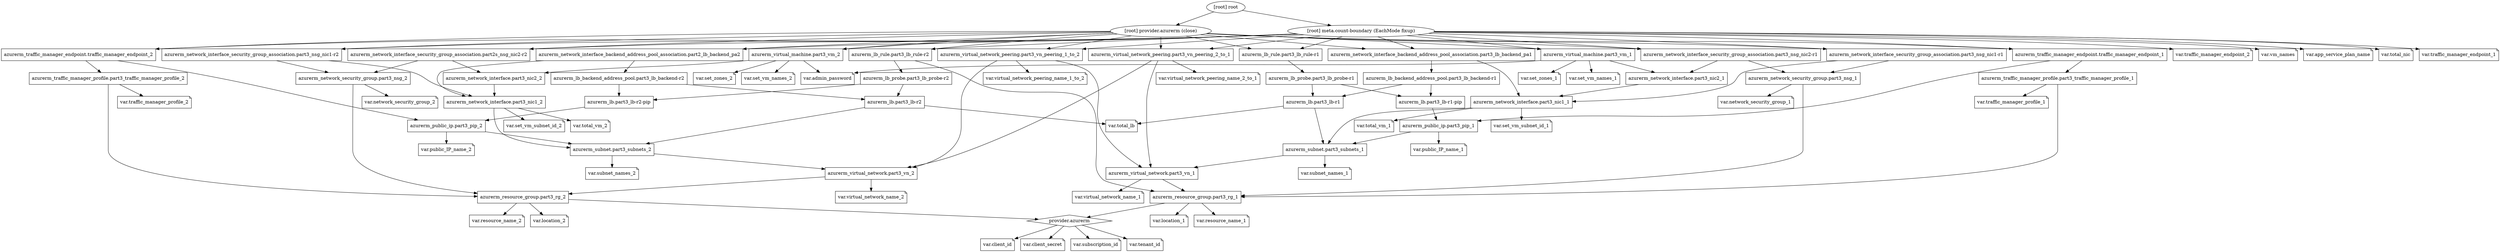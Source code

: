 digraph {
	compound = "true"
	newrank = "true"
	subgraph "root" {
		"[root] azurerm_lb.part3_lb-r1" [label = "azurerm_lb.part3_lb-r1", shape = "box"]
		"[root] azurerm_lb.part3_lb-r1-pip" [label = "azurerm_lb.part3_lb-r1-pip", shape = "box"]
		"[root] azurerm_lb.part3_lb-r2" [label = "azurerm_lb.part3_lb-r2", shape = "box"]
		"[root] azurerm_lb.part3_lb-r2-pip" [label = "azurerm_lb.part3_lb-r2-pip", shape = "box"]
		"[root] azurerm_lb_backend_address_pool.part3_lb_backend-r1" [label = "azurerm_lb_backend_address_pool.part3_lb_backend-r1", shape = "box"]
		"[root] azurerm_lb_backend_address_pool.part3_lb_backend-r2" [label = "azurerm_lb_backend_address_pool.part3_lb_backend-r2", shape = "box"]
		"[root] azurerm_lb_probe.part3_lb_probe-r1" [label = "azurerm_lb_probe.part3_lb_probe-r1", shape = "box"]
		"[root] azurerm_lb_probe.part3_lb_probe-r2" [label = "azurerm_lb_probe.part3_lb_probe-r2", shape = "box"]
		"[root] azurerm_lb_rule.part3_lb_rule-r1" [label = "azurerm_lb_rule.part3_lb_rule-r1", shape = "box"]
		"[root] azurerm_lb_rule.part3_lb_rule-r2" [label = "azurerm_lb_rule.part3_lb_rule-r2", shape = "box"]
		"[root] azurerm_network_interface.part3_nic1_1" [label = "azurerm_network_interface.part3_nic1_1", shape = "box"]
		"[root] azurerm_network_interface.part3_nic1_2" [label = "azurerm_network_interface.part3_nic1_2", shape = "box"]
		"[root] azurerm_network_interface.part3_nic2_1" [label = "azurerm_network_interface.part3_nic2_1", shape = "box"]
		"[root] azurerm_network_interface.part3_nic2_2" [label = "azurerm_network_interface.part3_nic2_2", shape = "box"]
		"[root] azurerm_network_interface_backend_address_pool_association.part2_lb_backend_pa2" [label = "azurerm_network_interface_backend_address_pool_association.part2_lb_backend_pa2", shape = "box"]
		"[root] azurerm_network_interface_backend_address_pool_association.part3_lb_backend_pa1" [label = "azurerm_network_interface_backend_address_pool_association.part3_lb_backend_pa1", shape = "box"]
		"[root] azurerm_network_interface_security_group_association.part2s_nsg_nic2-r2" [label = "azurerm_network_interface_security_group_association.part2s_nsg_nic2-r2", shape = "box"]
		"[root] azurerm_network_interface_security_group_association.part3_nsg_nic1-r1" [label = "azurerm_network_interface_security_group_association.part3_nsg_nic1-r1", shape = "box"]
		"[root] azurerm_network_interface_security_group_association.part3_nsg_nic1-r2" [label = "azurerm_network_interface_security_group_association.part3_nsg_nic1-r2", shape = "box"]
		"[root] azurerm_network_interface_security_group_association.part3_nsg_nic2-r1" [label = "azurerm_network_interface_security_group_association.part3_nsg_nic2-r1", shape = "box"]
		"[root] azurerm_network_security_group.part3_nsg_1" [label = "azurerm_network_security_group.part3_nsg_1", shape = "box"]
		"[root] azurerm_network_security_group.part3_nsg_2" [label = "azurerm_network_security_group.part3_nsg_2", shape = "box"]
		"[root] azurerm_public_ip.part3_pip_1" [label = "azurerm_public_ip.part3_pip_1", shape = "box"]
		"[root] azurerm_public_ip.part3_pip_2" [label = "azurerm_public_ip.part3_pip_2", shape = "box"]
		"[root] azurerm_resource_group.part3_rg_1" [label = "azurerm_resource_group.part3_rg_1", shape = "box"]
		"[root] azurerm_resource_group.part3_rg_2" [label = "azurerm_resource_group.part3_rg_2", shape = "box"]
		"[root] azurerm_subnet.part3_subnets_1" [label = "azurerm_subnet.part3_subnets_1", shape = "box"]
		"[root] azurerm_subnet.part3_subnets_2" [label = "azurerm_subnet.part3_subnets_2", shape = "box"]
		"[root] azurerm_traffic_manager_endpoint.traffic_manager_endpoint_1" [label = "azurerm_traffic_manager_endpoint.traffic_manager_endpoint_1", shape = "box"]
		"[root] azurerm_traffic_manager_endpoint.traffic_manager_endpoint_2" [label = "azurerm_traffic_manager_endpoint.traffic_manager_endpoint_2", shape = "box"]
		"[root] azurerm_traffic_manager_profile.part3_traffic_manager_profile_1" [label = "azurerm_traffic_manager_profile.part3_traffic_manager_profile_1", shape = "box"]
		"[root] azurerm_traffic_manager_profile.part3_traffic_manager_profile_2" [label = "azurerm_traffic_manager_profile.part3_traffic_manager_profile_2", shape = "box"]
		"[root] azurerm_virtual_machine.part3_vm_1" [label = "azurerm_virtual_machine.part3_vm_1", shape = "box"]
		"[root] azurerm_virtual_machine.part3_vm_2" [label = "azurerm_virtual_machine.part3_vm_2", shape = "box"]
		"[root] azurerm_virtual_network.part3_vn_1" [label = "azurerm_virtual_network.part3_vn_1", shape = "box"]
		"[root] azurerm_virtual_network.part3_vn_2" [label = "azurerm_virtual_network.part3_vn_2", shape = "box"]
		"[root] azurerm_virtual_network_peering.part3_vn_peering_1_to_2" [label = "azurerm_virtual_network_peering.part3_vn_peering_1_to_2", shape = "box"]
		"[root] azurerm_virtual_network_peering.part3_vn_peering_2_to_1" [label = "azurerm_virtual_network_peering.part3_vn_peering_2_to_1", shape = "box"]
		"[root] provider.azurerm" [label = "provider.azurerm", shape = "diamond"]
		"[root] var.admin_password" [label = "var.admin_password", shape = "note"]
		"[root] var.app_service_plan_name" [label = "var.app_service_plan_name", shape = "note"]
		"[root] var.client_id" [label = "var.client_id", shape = "note"]
		"[root] var.client_secret" [label = "var.client_secret", shape = "note"]
		"[root] var.location_1" [label = "var.location_1", shape = "note"]
		"[root] var.location_2" [label = "var.location_2", shape = "note"]
		"[root] var.network_security_group_1" [label = "var.network_security_group_1", shape = "note"]
		"[root] var.network_security_group_2" [label = "var.network_security_group_2", shape = "note"]
		"[root] var.public_IP_name_1" [label = "var.public_IP_name_1", shape = "note"]
		"[root] var.public_IP_name_2" [label = "var.public_IP_name_2", shape = "note"]
		"[root] var.resource_name_1" [label = "var.resource_name_1", shape = "note"]
		"[root] var.resource_name_2" [label = "var.resource_name_2", shape = "note"]
		"[root] var.set_vm_names_1" [label = "var.set_vm_names_1", shape = "note"]
		"[root] var.set_vm_names_2" [label = "var.set_vm_names_2", shape = "note"]
		"[root] var.set_vm_subnet_id_1" [label = "var.set_vm_subnet_id_1", shape = "note"]
		"[root] var.set_vm_subnet_id_2" [label = "var.set_vm_subnet_id_2", shape = "note"]
		"[root] var.set_zones_1" [label = "var.set_zones_1", shape = "note"]
		"[root] var.set_zones_2" [label = "var.set_zones_2", shape = "note"]
		"[root] var.subnet_names_1" [label = "var.subnet_names_1", shape = "note"]
		"[root] var.subnet_names_2" [label = "var.subnet_names_2", shape = "note"]
		"[root] var.subscription_id" [label = "var.subscription_id", shape = "note"]
		"[root] var.tenant_id" [label = "var.tenant_id", shape = "note"]
		"[root] var.total_lb" [label = "var.total_lb", shape = "note"]
		"[root] var.total_nic" [label = "var.total_nic", shape = "note"]
		"[root] var.total_vm_1" [label = "var.total_vm_1", shape = "note"]
		"[root] var.total_vm_2" [label = "var.total_vm_2", shape = "note"]
		"[root] var.traffic_manager_endpoint_1" [label = "var.traffic_manager_endpoint_1", shape = "note"]
		"[root] var.traffic_manager_endpoint_2" [label = "var.traffic_manager_endpoint_2", shape = "note"]
		"[root] var.traffic_manager_profile_1" [label = "var.traffic_manager_profile_1", shape = "note"]
		"[root] var.traffic_manager_profile_2" [label = "var.traffic_manager_profile_2", shape = "note"]
		"[root] var.virtual_network_name_1" [label = "var.virtual_network_name_1", shape = "note"]
		"[root] var.virtual_network_name_2" [label = "var.virtual_network_name_2", shape = "note"]
		"[root] var.virtual_network_peering_name_1_to_2" [label = "var.virtual_network_peering_name_1_to_2", shape = "note"]
		"[root] var.virtual_network_peering_name_2_to_1" [label = "var.virtual_network_peering_name_2_to_1", shape = "note"]
		"[root] var.vm_names" [label = "var.vm_names", shape = "note"]
		"[root] azurerm_lb.part3_lb-r1" -> "[root] azurerm_subnet.part3_subnets_1"
		"[root] azurerm_lb.part3_lb-r1" -> "[root] var.total_lb"
		"[root] azurerm_lb.part3_lb-r1-pip" -> "[root] azurerm_public_ip.part3_pip_1"
		"[root] azurerm_lb.part3_lb-r2" -> "[root] azurerm_subnet.part3_subnets_2"
		"[root] azurerm_lb.part3_lb-r2" -> "[root] var.total_lb"
		"[root] azurerm_lb.part3_lb-r2-pip" -> "[root] azurerm_public_ip.part3_pip_2"
		"[root] azurerm_lb_backend_address_pool.part3_lb_backend-r1" -> "[root] azurerm_lb.part3_lb-r1"
		"[root] azurerm_lb_backend_address_pool.part3_lb_backend-r1" -> "[root] azurerm_lb.part3_lb-r1-pip"
		"[root] azurerm_lb_backend_address_pool.part3_lb_backend-r2" -> "[root] azurerm_lb.part3_lb-r2"
		"[root] azurerm_lb_backend_address_pool.part3_lb_backend-r2" -> "[root] azurerm_lb.part3_lb-r2-pip"
		"[root] azurerm_lb_probe.part3_lb_probe-r1" -> "[root] azurerm_lb.part3_lb-r1"
		"[root] azurerm_lb_probe.part3_lb_probe-r1" -> "[root] azurerm_lb.part3_lb-r1-pip"
		"[root] azurerm_lb_probe.part3_lb_probe-r2" -> "[root] azurerm_lb.part3_lb-r2"
		"[root] azurerm_lb_probe.part3_lb_probe-r2" -> "[root] azurerm_lb.part3_lb-r2-pip"
		"[root] azurerm_lb_rule.part3_lb_rule-r1" -> "[root] azurerm_lb_probe.part3_lb_probe-r1"
		"[root] azurerm_lb_rule.part3_lb_rule-r2" -> "[root] azurerm_lb_probe.part3_lb_probe-r2"
		"[root] azurerm_lb_rule.part3_lb_rule-r2" -> "[root] azurerm_resource_group.part3_rg_1"
		"[root] azurerm_network_interface.part3_nic1_1" -> "[root] azurerm_subnet.part3_subnets_1"
		"[root] azurerm_network_interface.part3_nic1_1" -> "[root] var.set_vm_subnet_id_1"
		"[root] azurerm_network_interface.part3_nic1_1" -> "[root] var.total_vm_1"
		"[root] azurerm_network_interface.part3_nic1_2" -> "[root] azurerm_subnet.part3_subnets_2"
		"[root] azurerm_network_interface.part3_nic1_2" -> "[root] var.set_vm_subnet_id_2"
		"[root] azurerm_network_interface.part3_nic1_2" -> "[root] var.total_vm_2"
		"[root] azurerm_network_interface.part3_nic2_1" -> "[root] azurerm_network_interface.part3_nic1_1"
		"[root] azurerm_network_interface.part3_nic2_2" -> "[root] azurerm_network_interface.part3_nic1_2"
		"[root] azurerm_network_interface_backend_address_pool_association.part2_lb_backend_pa2" -> "[root] azurerm_lb_backend_address_pool.part3_lb_backend-r2"
		"[root] azurerm_network_interface_backend_address_pool_association.part2_lb_backend_pa2" -> "[root] azurerm_network_interface.part3_nic1_2"
		"[root] azurerm_network_interface_backend_address_pool_association.part3_lb_backend_pa1" -> "[root] azurerm_lb_backend_address_pool.part3_lb_backend-r1"
		"[root] azurerm_network_interface_backend_address_pool_association.part3_lb_backend_pa1" -> "[root] azurerm_network_interface.part3_nic1_1"
		"[root] azurerm_network_interface_security_group_association.part2s_nsg_nic2-r2" -> "[root] azurerm_network_interface.part3_nic2_2"
		"[root] azurerm_network_interface_security_group_association.part2s_nsg_nic2-r2" -> "[root] azurerm_network_security_group.part3_nsg_2"
		"[root] azurerm_network_interface_security_group_association.part3_nsg_nic1-r1" -> "[root] azurerm_network_interface.part3_nic1_1"
		"[root] azurerm_network_interface_security_group_association.part3_nsg_nic1-r1" -> "[root] azurerm_network_security_group.part3_nsg_1"
		"[root] azurerm_network_interface_security_group_association.part3_nsg_nic1-r2" -> "[root] azurerm_network_interface.part3_nic1_2"
		"[root] azurerm_network_interface_security_group_association.part3_nsg_nic1-r2" -> "[root] azurerm_network_security_group.part3_nsg_2"
		"[root] azurerm_network_interface_security_group_association.part3_nsg_nic2-r1" -> "[root] azurerm_network_interface.part3_nic2_1"
		"[root] azurerm_network_interface_security_group_association.part3_nsg_nic2-r1" -> "[root] azurerm_network_security_group.part3_nsg_1"
		"[root] azurerm_network_security_group.part3_nsg_1" -> "[root] azurerm_resource_group.part3_rg_1"
		"[root] azurerm_network_security_group.part3_nsg_1" -> "[root] var.network_security_group_1"
		"[root] azurerm_network_security_group.part3_nsg_2" -> "[root] azurerm_resource_group.part3_rg_2"
		"[root] azurerm_network_security_group.part3_nsg_2" -> "[root] var.network_security_group_2"
		"[root] azurerm_public_ip.part3_pip_1" -> "[root] azurerm_subnet.part3_subnets_1"
		"[root] azurerm_public_ip.part3_pip_1" -> "[root] var.public_IP_name_1"
		"[root] azurerm_public_ip.part3_pip_2" -> "[root] azurerm_subnet.part3_subnets_2"
		"[root] azurerm_public_ip.part3_pip_2" -> "[root] var.public_IP_name_2"
		"[root] azurerm_resource_group.part3_rg_1" -> "[root] provider.azurerm"
		"[root] azurerm_resource_group.part3_rg_1" -> "[root] var.location_1"
		"[root] azurerm_resource_group.part3_rg_1" -> "[root] var.resource_name_1"
		"[root] azurerm_resource_group.part3_rg_2" -> "[root] provider.azurerm"
		"[root] azurerm_resource_group.part3_rg_2" -> "[root] var.location_2"
		"[root] azurerm_resource_group.part3_rg_2" -> "[root] var.resource_name_2"
		"[root] azurerm_subnet.part3_subnets_1" -> "[root] azurerm_virtual_network.part3_vn_1"
		"[root] azurerm_subnet.part3_subnets_1" -> "[root] var.subnet_names_1"
		"[root] azurerm_subnet.part3_subnets_2" -> "[root] azurerm_virtual_network.part3_vn_2"
		"[root] azurerm_subnet.part3_subnets_2" -> "[root] var.subnet_names_2"
		"[root] azurerm_traffic_manager_endpoint.traffic_manager_endpoint_1" -> "[root] azurerm_public_ip.part3_pip_1"
		"[root] azurerm_traffic_manager_endpoint.traffic_manager_endpoint_1" -> "[root] azurerm_traffic_manager_profile.part3_traffic_manager_profile_1"
		"[root] azurerm_traffic_manager_endpoint.traffic_manager_endpoint_2" -> "[root] azurerm_public_ip.part3_pip_2"
		"[root] azurerm_traffic_manager_endpoint.traffic_manager_endpoint_2" -> "[root] azurerm_traffic_manager_profile.part3_traffic_manager_profile_2"
		"[root] azurerm_traffic_manager_profile.part3_traffic_manager_profile_1" -> "[root] azurerm_resource_group.part3_rg_1"
		"[root] azurerm_traffic_manager_profile.part3_traffic_manager_profile_1" -> "[root] var.traffic_manager_profile_1"
		"[root] azurerm_traffic_manager_profile.part3_traffic_manager_profile_2" -> "[root] azurerm_resource_group.part3_rg_2"
		"[root] azurerm_traffic_manager_profile.part3_traffic_manager_profile_2" -> "[root] var.traffic_manager_profile_2"
		"[root] azurerm_virtual_machine.part3_vm_1" -> "[root] azurerm_network_interface.part3_nic2_1"
		"[root] azurerm_virtual_machine.part3_vm_1" -> "[root] var.admin_password"
		"[root] azurerm_virtual_machine.part3_vm_1" -> "[root] var.set_vm_names_1"
		"[root] azurerm_virtual_machine.part3_vm_1" -> "[root] var.set_zones_1"
		"[root] azurerm_virtual_machine.part3_vm_2" -> "[root] azurerm_network_interface.part3_nic2_2"
		"[root] azurerm_virtual_machine.part3_vm_2" -> "[root] var.admin_password"
		"[root] azurerm_virtual_machine.part3_vm_2" -> "[root] var.set_vm_names_2"
		"[root] azurerm_virtual_machine.part3_vm_2" -> "[root] var.set_zones_2"
		"[root] azurerm_virtual_network.part3_vn_1" -> "[root] azurerm_resource_group.part3_rg_1"
		"[root] azurerm_virtual_network.part3_vn_1" -> "[root] var.virtual_network_name_1"
		"[root] azurerm_virtual_network.part3_vn_2" -> "[root] azurerm_resource_group.part3_rg_2"
		"[root] azurerm_virtual_network.part3_vn_2" -> "[root] var.virtual_network_name_2"
		"[root] azurerm_virtual_network_peering.part3_vn_peering_1_to_2" -> "[root] azurerm_virtual_network.part3_vn_1"
		"[root] azurerm_virtual_network_peering.part3_vn_peering_1_to_2" -> "[root] azurerm_virtual_network.part3_vn_2"
		"[root] azurerm_virtual_network_peering.part3_vn_peering_1_to_2" -> "[root] var.virtual_network_peering_name_1_to_2"
		"[root] azurerm_virtual_network_peering.part3_vn_peering_2_to_1" -> "[root] azurerm_virtual_network.part3_vn_1"
		"[root] azurerm_virtual_network_peering.part3_vn_peering_2_to_1" -> "[root] azurerm_virtual_network.part3_vn_2"
		"[root] azurerm_virtual_network_peering.part3_vn_peering_2_to_1" -> "[root] var.virtual_network_peering_name_2_to_1"
		"[root] meta.count-boundary (EachMode fixup)" -> "[root] azurerm_lb_rule.part3_lb_rule-r1"
		"[root] meta.count-boundary (EachMode fixup)" -> "[root] azurerm_lb_rule.part3_lb_rule-r2"
		"[root] meta.count-boundary (EachMode fixup)" -> "[root] azurerm_network_interface_backend_address_pool_association.part2_lb_backend_pa2"
		"[root] meta.count-boundary (EachMode fixup)" -> "[root] azurerm_network_interface_backend_address_pool_association.part3_lb_backend_pa1"
		"[root] meta.count-boundary (EachMode fixup)" -> "[root] azurerm_network_interface_security_group_association.part2s_nsg_nic2-r2"
		"[root] meta.count-boundary (EachMode fixup)" -> "[root] azurerm_network_interface_security_group_association.part3_nsg_nic1-r1"
		"[root] meta.count-boundary (EachMode fixup)" -> "[root] azurerm_network_interface_security_group_association.part3_nsg_nic1-r2"
		"[root] meta.count-boundary (EachMode fixup)" -> "[root] azurerm_network_interface_security_group_association.part3_nsg_nic2-r1"
		"[root] meta.count-boundary (EachMode fixup)" -> "[root] azurerm_traffic_manager_endpoint.traffic_manager_endpoint_1"
		"[root] meta.count-boundary (EachMode fixup)" -> "[root] azurerm_traffic_manager_endpoint.traffic_manager_endpoint_2"
		"[root] meta.count-boundary (EachMode fixup)" -> "[root] azurerm_virtual_machine.part3_vm_1"
		"[root] meta.count-boundary (EachMode fixup)" -> "[root] azurerm_virtual_machine.part3_vm_2"
		"[root] meta.count-boundary (EachMode fixup)" -> "[root] azurerm_virtual_network_peering.part3_vn_peering_1_to_2"
		"[root] meta.count-boundary (EachMode fixup)" -> "[root] azurerm_virtual_network_peering.part3_vn_peering_2_to_1"
		"[root] meta.count-boundary (EachMode fixup)" -> "[root] var.app_service_plan_name"
		"[root] meta.count-boundary (EachMode fixup)" -> "[root] var.total_nic"
		"[root] meta.count-boundary (EachMode fixup)" -> "[root] var.traffic_manager_endpoint_1"
		"[root] meta.count-boundary (EachMode fixup)" -> "[root] var.traffic_manager_endpoint_2"
		"[root] meta.count-boundary (EachMode fixup)" -> "[root] var.vm_names"
		"[root] provider.azurerm (close)" -> "[root] azurerm_lb_rule.part3_lb_rule-r1"
		"[root] provider.azurerm (close)" -> "[root] azurerm_lb_rule.part3_lb_rule-r2"
		"[root] provider.azurerm (close)" -> "[root] azurerm_network_interface_backend_address_pool_association.part2_lb_backend_pa2"
		"[root] provider.azurerm (close)" -> "[root] azurerm_network_interface_backend_address_pool_association.part3_lb_backend_pa1"
		"[root] provider.azurerm (close)" -> "[root] azurerm_network_interface_security_group_association.part2s_nsg_nic2-r2"
		"[root] provider.azurerm (close)" -> "[root] azurerm_network_interface_security_group_association.part3_nsg_nic1-r1"
		"[root] provider.azurerm (close)" -> "[root] azurerm_network_interface_security_group_association.part3_nsg_nic1-r2"
		"[root] provider.azurerm (close)" -> "[root] azurerm_network_interface_security_group_association.part3_nsg_nic2-r1"
		"[root] provider.azurerm (close)" -> "[root] azurerm_traffic_manager_endpoint.traffic_manager_endpoint_1"
		"[root] provider.azurerm (close)" -> "[root] azurerm_traffic_manager_endpoint.traffic_manager_endpoint_2"
		"[root] provider.azurerm (close)" -> "[root] azurerm_virtual_machine.part3_vm_1"
		"[root] provider.azurerm (close)" -> "[root] azurerm_virtual_machine.part3_vm_2"
		"[root] provider.azurerm (close)" -> "[root] azurerm_virtual_network_peering.part3_vn_peering_1_to_2"
		"[root] provider.azurerm (close)" -> "[root] azurerm_virtual_network_peering.part3_vn_peering_2_to_1"
		"[root] provider.azurerm" -> "[root] var.client_id"
		"[root] provider.azurerm" -> "[root] var.client_secret"
		"[root] provider.azurerm" -> "[root] var.subscription_id"
		"[root] provider.azurerm" -> "[root] var.tenant_id"
		"[root] root" -> "[root] meta.count-boundary (EachMode fixup)"
		"[root] root" -> "[root] provider.azurerm (close)"
	}
}

